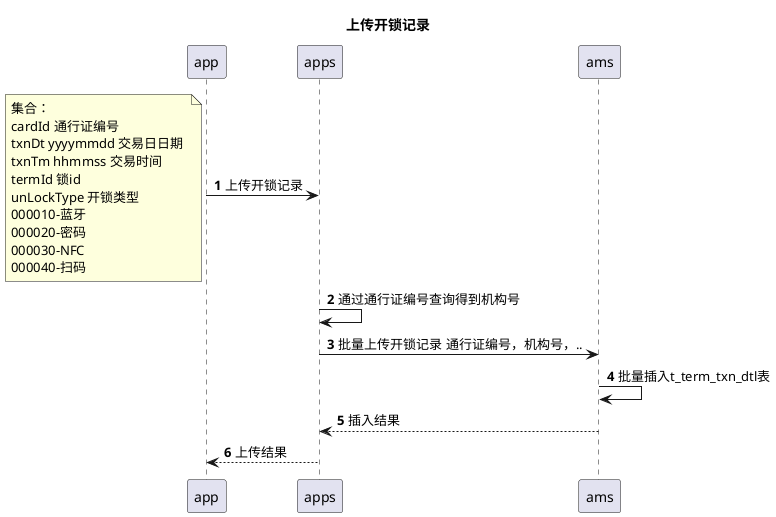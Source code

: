 @startuml
title:上传开锁记录
autonumber
app->apps:上传开锁记录
note left:集合：\ncardId 通行证编号 \ntxnDt yyyymmdd 交易日日期 \ntxnTm hhmmss 交易时间\ntermId 锁id \nunLockType 开锁类型\n000010-蓝牙\n000020-密码\n000030-NFC\n000040-扫码
apps->apps:通过通行证编号查询得到机构号
apps->ams:批量上传开锁记录 通行证编号，机构号，..
ams->ams:批量插入t_term_txn_dtl表
ams-->apps:插入结果
apps-->app:上传结果

@enduml